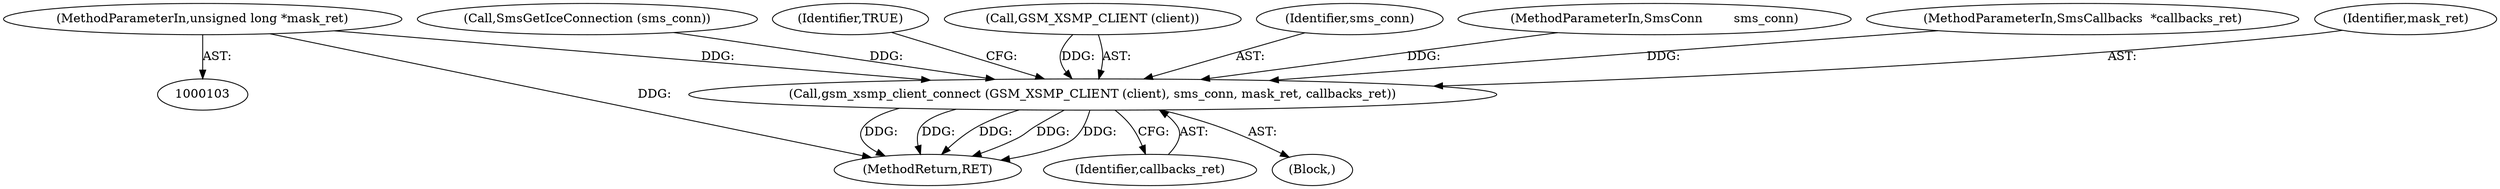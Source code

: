 digraph "0_gnome-session_b0dc999e0b45355314616321dbb6cb71e729fc9d_4@pointer" {
"1000106" [label="(MethodParameterIn,unsigned long *mask_ret)"];
"1000159" [label="(Call,gsm_xsmp_client_connect (GSM_XSMP_CLIENT (client), sms_conn, mask_ret, callbacks_ret))"];
"1000109" [label="(Block,)"];
"1000134" [label="(Call,SmsGetIceConnection (sms_conn))"];
"1000166" [label="(Identifier,TRUE)"];
"1000160" [label="(Call,GSM_XSMP_CLIENT (client))"];
"1000167" [label="(MethodReturn,RET)"];
"1000162" [label="(Identifier,sms_conn)"];
"1000104" [label="(MethodParameterIn,SmsConn        sms_conn)"];
"1000106" [label="(MethodParameterIn,unsigned long *mask_ret)"];
"1000107" [label="(MethodParameterIn,SmsCallbacks  *callbacks_ret)"];
"1000159" [label="(Call,gsm_xsmp_client_connect (GSM_XSMP_CLIENT (client), sms_conn, mask_ret, callbacks_ret))"];
"1000164" [label="(Identifier,callbacks_ret)"];
"1000163" [label="(Identifier,mask_ret)"];
"1000106" -> "1000103"  [label="AST: "];
"1000106" -> "1000167"  [label="DDG: "];
"1000106" -> "1000159"  [label="DDG: "];
"1000159" -> "1000109"  [label="AST: "];
"1000159" -> "1000164"  [label="CFG: "];
"1000160" -> "1000159"  [label="AST: "];
"1000162" -> "1000159"  [label="AST: "];
"1000163" -> "1000159"  [label="AST: "];
"1000164" -> "1000159"  [label="AST: "];
"1000166" -> "1000159"  [label="CFG: "];
"1000159" -> "1000167"  [label="DDG: "];
"1000159" -> "1000167"  [label="DDG: "];
"1000159" -> "1000167"  [label="DDG: "];
"1000159" -> "1000167"  [label="DDG: "];
"1000159" -> "1000167"  [label="DDG: "];
"1000160" -> "1000159"  [label="DDG: "];
"1000134" -> "1000159"  [label="DDG: "];
"1000104" -> "1000159"  [label="DDG: "];
"1000107" -> "1000159"  [label="DDG: "];
}
